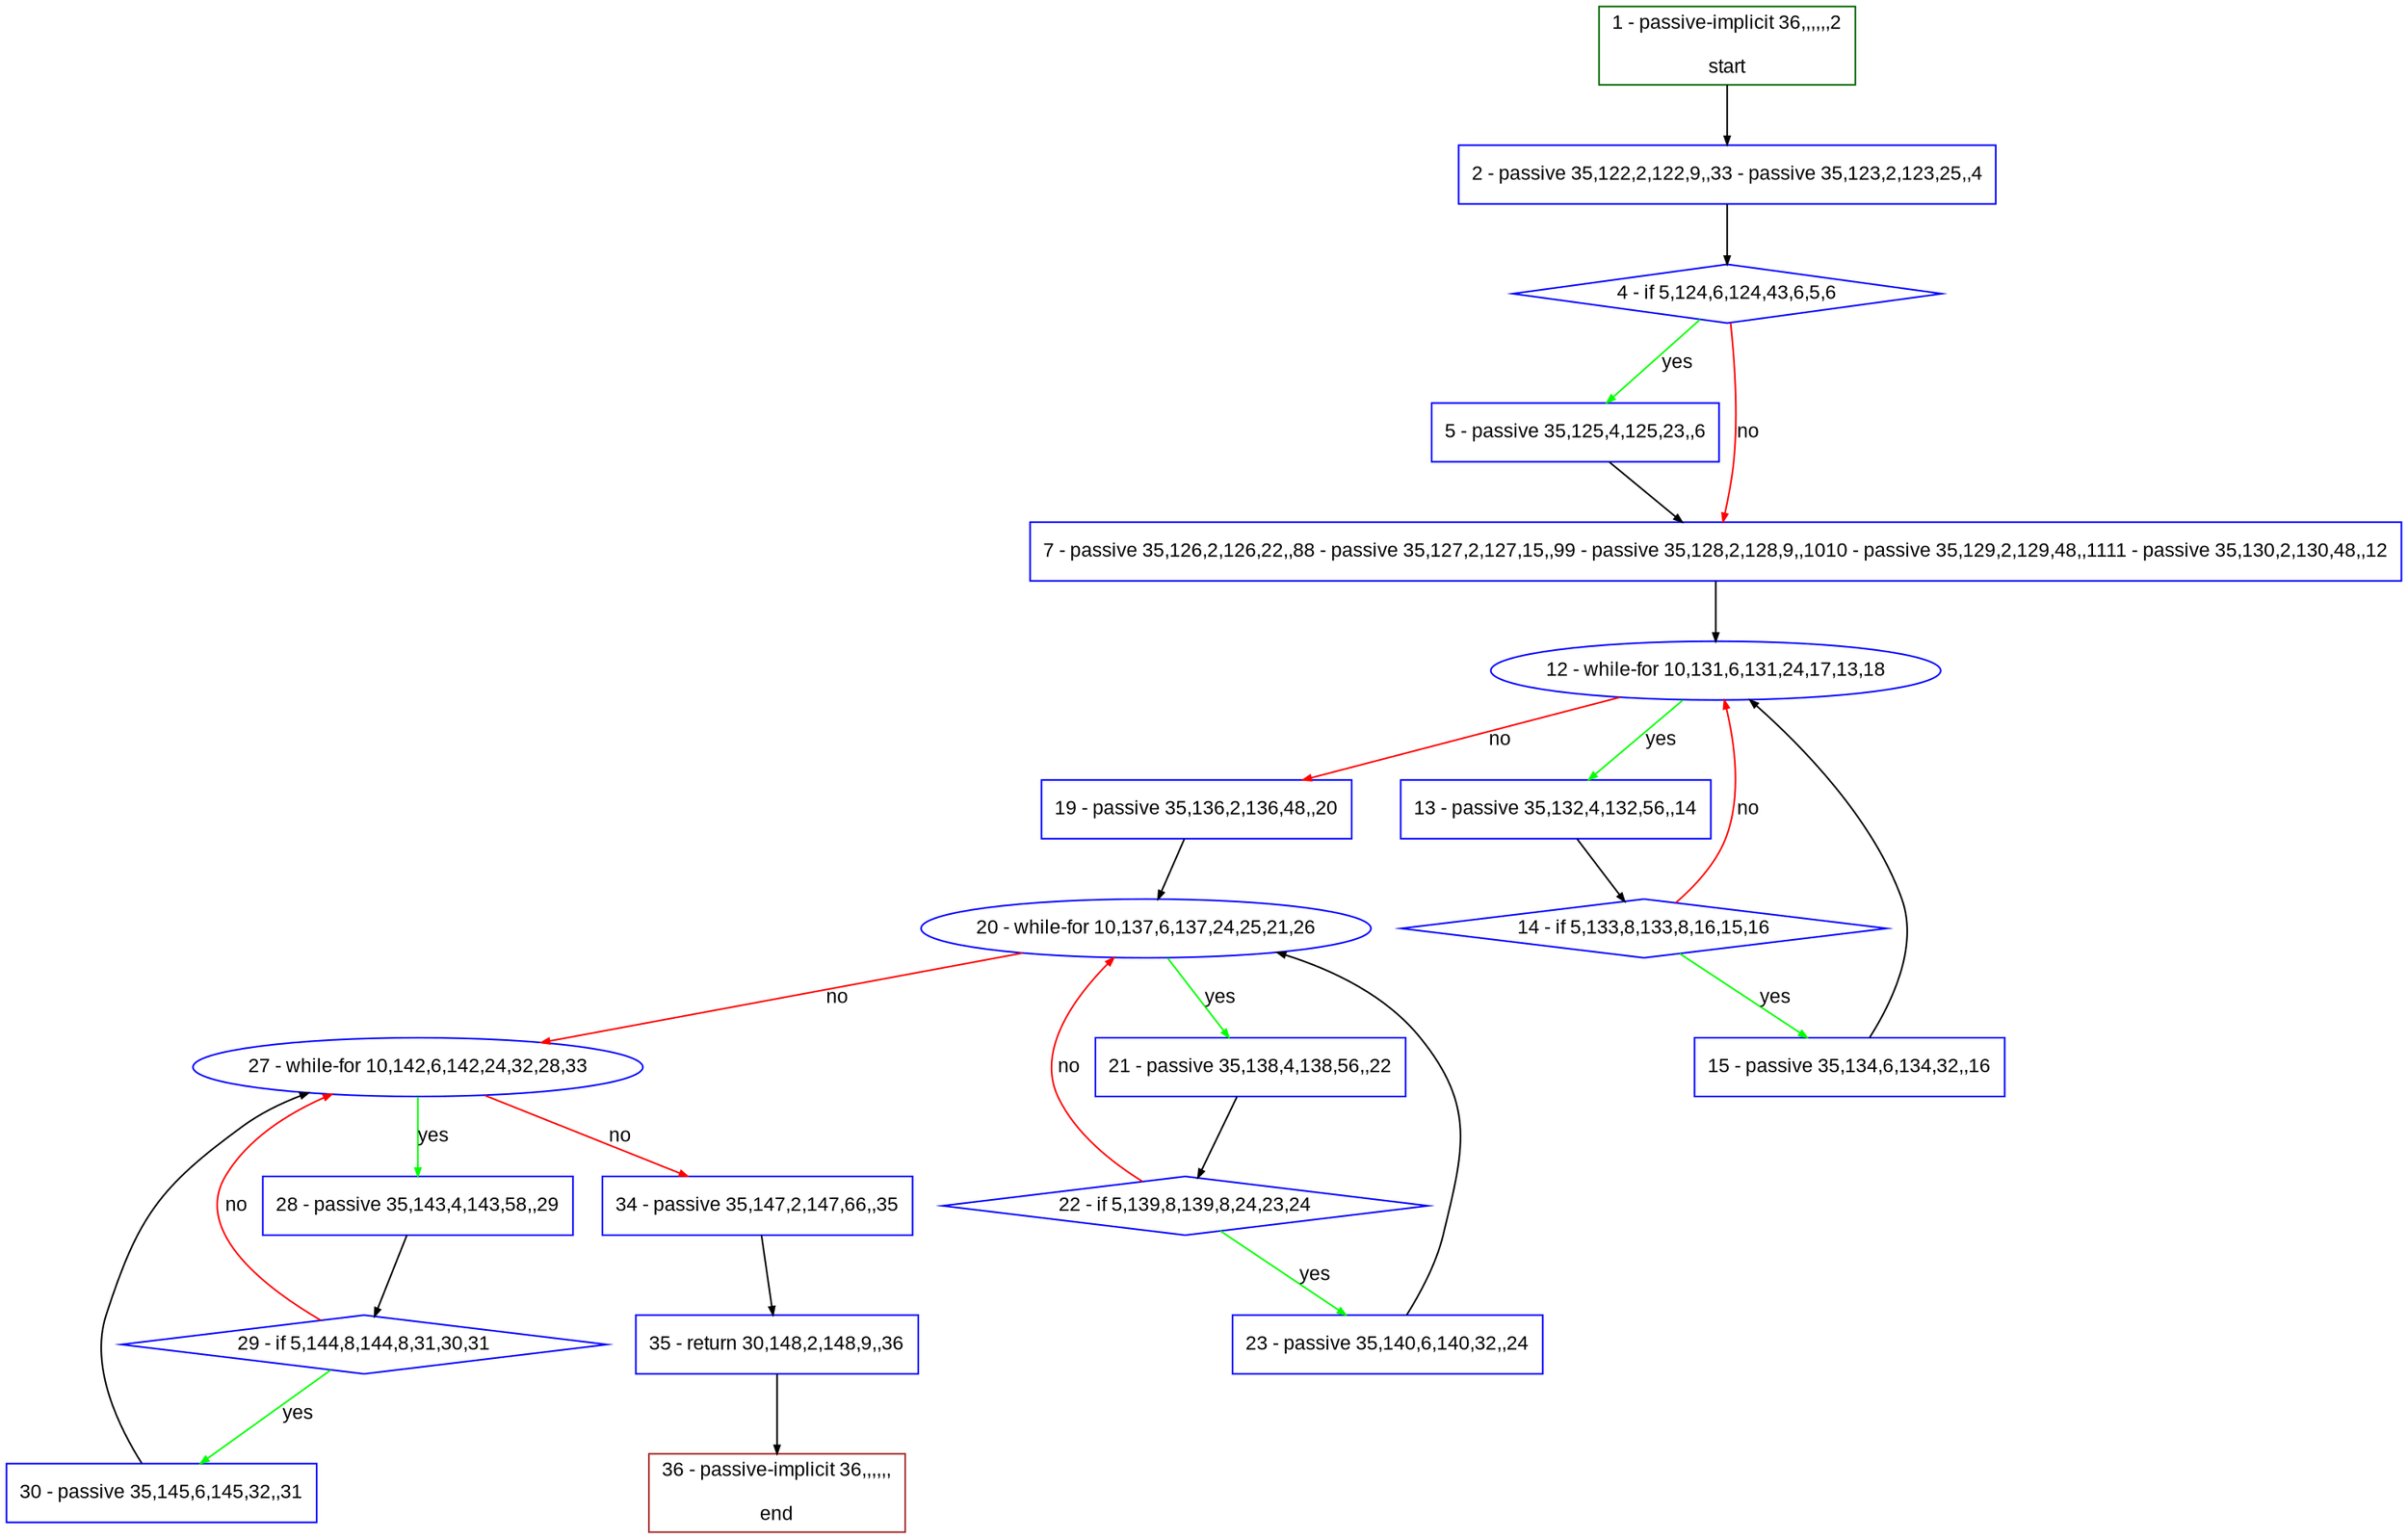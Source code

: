 digraph "" {
  graph [pack="true", label="", fontsize="12", packmode="clust", fontname="Arial", fillcolor="#FFFFCC", bgcolor="white", style="rounded,filled", compound="true"];
  node [node_initialized="no", label="", color="grey", fontsize="12", fillcolor="white", fontname="Arial", style="filled", shape="rectangle", compound="true", fixedsize="false"];
  edge [fontcolor="black", arrowhead="normal", arrowtail="none", arrowsize="0.5", ltail="", label="", color="black", fontsize="12", lhead="", fontname="Arial", dir="forward", compound="true"];
  __N1 [label="2 - passive 35,122,2,122,9,,33 - passive 35,123,2,123,25,,4", color="#0000ff", fillcolor="#ffffff", style="filled", shape="box"];
  __N2 [label="1 - passive-implicit 36,,,,,,2\n\nstart", color="#006400", fillcolor="#ffffff", style="filled", shape="box"];
  __N3 [label="4 - if 5,124,6,124,43,6,5,6", color="#0000ff", fillcolor="#ffffff", style="filled", shape="diamond"];
  __N4 [label="5 - passive 35,125,4,125,23,,6", color="#0000ff", fillcolor="#ffffff", style="filled", shape="box"];
  __N5 [label="7 - passive 35,126,2,126,22,,88 - passive 35,127,2,127,15,,99 - passive 35,128,2,128,9,,1010 - passive 35,129,2,129,48,,1111 - passive 35,130,2,130,48,,12", color="#0000ff", fillcolor="#ffffff", style="filled", shape="box"];
  __N6 [label="12 - while-for 10,131,6,131,24,17,13,18", color="#0000ff", fillcolor="#ffffff", style="filled", shape="oval"];
  __N7 [label="13 - passive 35,132,4,132,56,,14", color="#0000ff", fillcolor="#ffffff", style="filled", shape="box"];
  __N8 [label="19 - passive 35,136,2,136,48,,20", color="#0000ff", fillcolor="#ffffff", style="filled", shape="box"];
  __N9 [label="14 - if 5,133,8,133,8,16,15,16", color="#0000ff", fillcolor="#ffffff", style="filled", shape="diamond"];
  __N10 [label="15 - passive 35,134,6,134,32,,16", color="#0000ff", fillcolor="#ffffff", style="filled", shape="box"];
  __N11 [label="20 - while-for 10,137,6,137,24,25,21,26", color="#0000ff", fillcolor="#ffffff", style="filled", shape="oval"];
  __N12 [label="21 - passive 35,138,4,138,56,,22", color="#0000ff", fillcolor="#ffffff", style="filled", shape="box"];
  __N13 [label="27 - while-for 10,142,6,142,24,32,28,33", color="#0000ff", fillcolor="#ffffff", style="filled", shape="oval"];
  __N14 [label="22 - if 5,139,8,139,8,24,23,24", color="#0000ff", fillcolor="#ffffff", style="filled", shape="diamond"];
  __N15 [label="23 - passive 35,140,6,140,32,,24", color="#0000ff", fillcolor="#ffffff", style="filled", shape="box"];
  __N16 [label="28 - passive 35,143,4,143,58,,29", color="#0000ff", fillcolor="#ffffff", style="filled", shape="box"];
  __N17 [label="34 - passive 35,147,2,147,66,,35", color="#0000ff", fillcolor="#ffffff", style="filled", shape="box"];
  __N18 [label="29 - if 5,144,8,144,8,31,30,31", color="#0000ff", fillcolor="#ffffff", style="filled", shape="diamond"];
  __N19 [label="30 - passive 35,145,6,145,32,,31", color="#0000ff", fillcolor="#ffffff", style="filled", shape="box"];
  __N20 [label="35 - return 30,148,2,148,9,,36", color="#0000ff", fillcolor="#ffffff", style="filled", shape="box"];
  __N21 [label="36 - passive-implicit 36,,,,,,\n\nend", color="#a52a2a", fillcolor="#ffffff", style="filled", shape="box"];
  __N2 -> __N1 [arrowhead="normal", arrowtail="none", color="#000000", label="", dir="forward"];
  __N1 -> __N3 [arrowhead="normal", arrowtail="none", color="#000000", label="", dir="forward"];
  __N3 -> __N4 [arrowhead="normal", arrowtail="none", color="#00ff00", label="yes", dir="forward"];
  __N3 -> __N5 [arrowhead="normal", arrowtail="none", color="#ff0000", label="no", dir="forward"];
  __N4 -> __N5 [arrowhead="normal", arrowtail="none", color="#000000", label="", dir="forward"];
  __N5 -> __N6 [arrowhead="normal", arrowtail="none", color="#000000", label="", dir="forward"];
  __N6 -> __N7 [arrowhead="normal", arrowtail="none", color="#00ff00", label="yes", dir="forward"];
  __N6 -> __N8 [arrowhead="normal", arrowtail="none", color="#ff0000", label="no", dir="forward"];
  __N7 -> __N9 [arrowhead="normal", arrowtail="none", color="#000000", label="", dir="forward"];
  __N9 -> __N6 [arrowhead="normal", arrowtail="none", color="#ff0000", label="no", dir="forward"];
  __N9 -> __N10 [arrowhead="normal", arrowtail="none", color="#00ff00", label="yes", dir="forward"];
  __N10 -> __N6 [arrowhead="normal", arrowtail="none", color="#000000", label="", dir="forward"];
  __N8 -> __N11 [arrowhead="normal", arrowtail="none", color="#000000", label="", dir="forward"];
  __N11 -> __N12 [arrowhead="normal", arrowtail="none", color="#00ff00", label="yes", dir="forward"];
  __N11 -> __N13 [arrowhead="normal", arrowtail="none", color="#ff0000", label="no", dir="forward"];
  __N12 -> __N14 [arrowhead="normal", arrowtail="none", color="#000000", label="", dir="forward"];
  __N14 -> __N11 [arrowhead="normal", arrowtail="none", color="#ff0000", label="no", dir="forward"];
  __N14 -> __N15 [arrowhead="normal", arrowtail="none", color="#00ff00", label="yes", dir="forward"];
  __N15 -> __N11 [arrowhead="normal", arrowtail="none", color="#000000", label="", dir="forward"];
  __N13 -> __N16 [arrowhead="normal", arrowtail="none", color="#00ff00", label="yes", dir="forward"];
  __N13 -> __N17 [arrowhead="normal", arrowtail="none", color="#ff0000", label="no", dir="forward"];
  __N16 -> __N18 [arrowhead="normal", arrowtail="none", color="#000000", label="", dir="forward"];
  __N18 -> __N13 [arrowhead="normal", arrowtail="none", color="#ff0000", label="no", dir="forward"];
  __N18 -> __N19 [arrowhead="normal", arrowtail="none", color="#00ff00", label="yes", dir="forward"];
  __N19 -> __N13 [arrowhead="normal", arrowtail="none", color="#000000", label="", dir="forward"];
  __N17 -> __N20 [arrowhead="normal", arrowtail="none", color="#000000", label="", dir="forward"];
  __N20 -> __N21 [arrowhead="normal", arrowtail="none", color="#000000", label="", dir="forward"];
}
